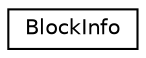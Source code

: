 digraph "Graphical Class Hierarchy"
{
 // LATEX_PDF_SIZE
  edge [fontname="Helvetica",fontsize="10",labelfontname="Helvetica",labelfontsize="10"];
  node [fontname="Helvetica",fontsize="10",shape=record];
  rankdir="LR";
  Node0 [label="BlockInfo",height=0.2,width=0.4,color="black", fillcolor="white", style="filled",URL="$classBlockInfo.html",tooltip="Record used to represent information about a block-level element in the editor view."];
}
